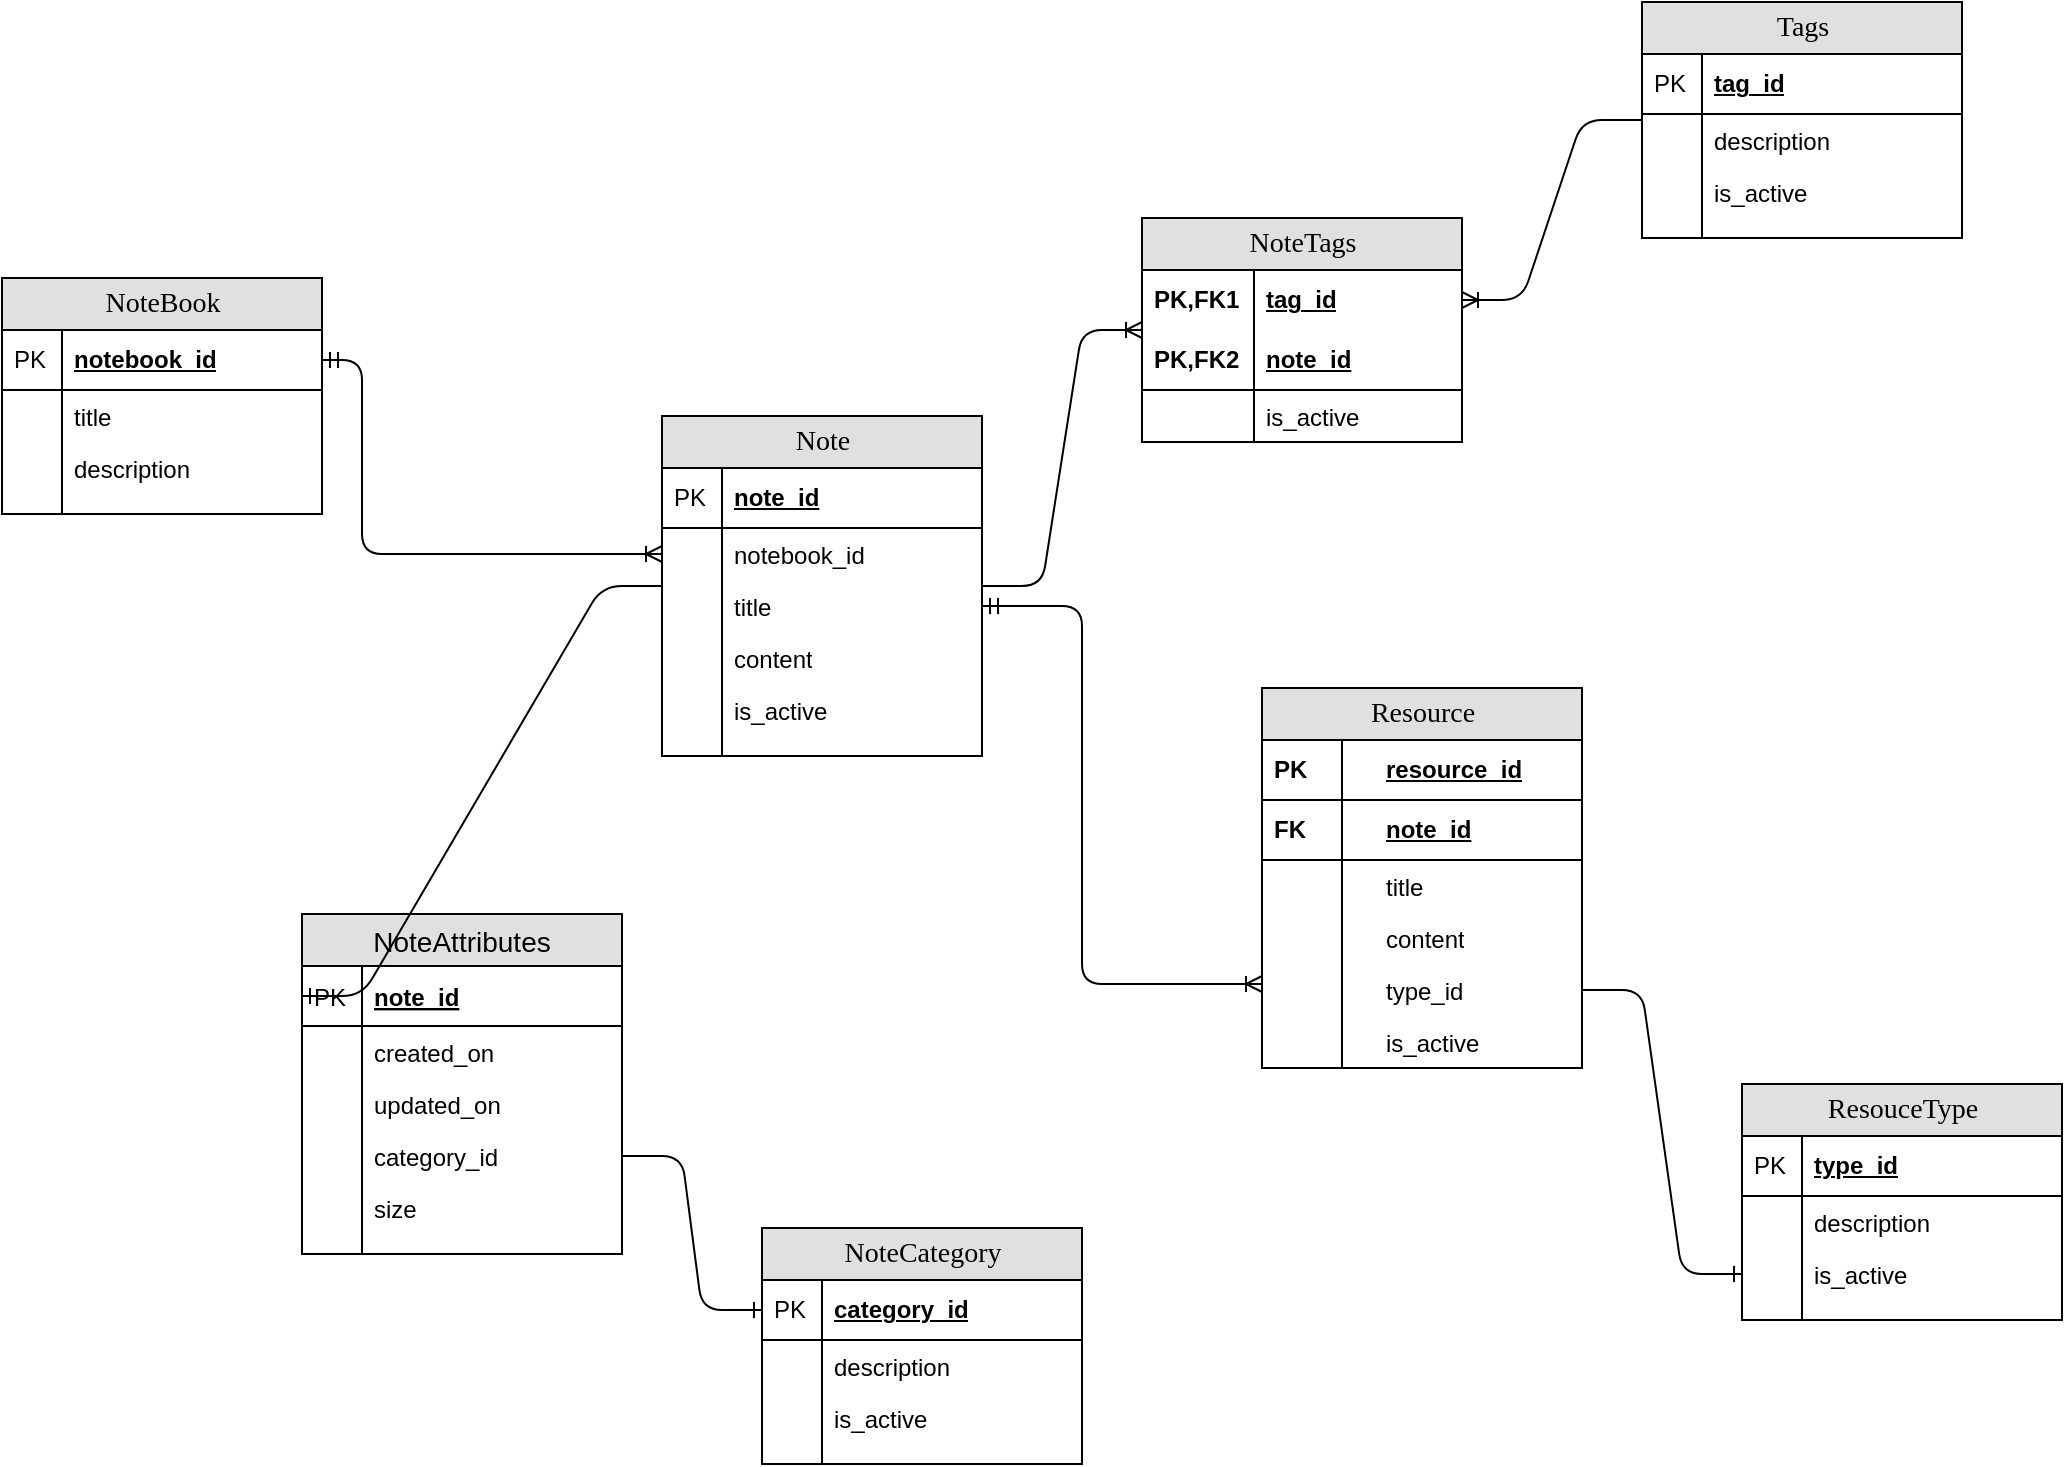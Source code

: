 <mxfile version="11.1.4" type="device"><diagram name="Page-1" id="e56a1550-8fbb-45ad-956c-1786394a9013"><mxGraphModel dx="1463" dy="867" grid="1" gridSize="10" guides="1" tooltips="1" connect="1" arrows="1" fold="1" page="0" pageScale="1" pageWidth="1169" pageHeight="827" background="#ffffff" math="0" shadow="0"><root><mxCell id="0"/><mxCell id="1" parent="0"/><mxCell id="ro4zXLHOgVLL-3l6Nwdv-6" value="Note" style="swimlane;html=1;fontStyle=0;childLayout=stackLayout;horizontal=1;startSize=26;fillColor=#e0e0e0;horizontalStack=0;resizeParent=1;resizeLast=0;collapsible=1;marginBottom=0;swimlaneFillColor=#ffffff;align=center;rounded=0;shadow=0;comic=0;labelBackgroundColor=none;strokeColor=#000000;strokeWidth=1;fontFamily=Verdana;fontSize=14;fontColor=#000000;swimlaneLine=1;" vertex="1" parent="1"><mxGeometry x="360" y="215" width="160" height="170" as="geometry"/></mxCell><mxCell id="ro4zXLHOgVLL-3l6Nwdv-7" value="note_id" style="shape=partialRectangle;top=0;left=0;right=0;bottom=1;html=1;align=left;verticalAlign=middle;fillColor=none;spacingLeft=34;spacingRight=4;whiteSpace=wrap;overflow=hidden;rotatable=0;points=[[0,0.5],[1,0.5]];portConstraint=eastwest;dropTarget=0;fontStyle=5;" vertex="1" parent="ro4zXLHOgVLL-3l6Nwdv-6"><mxGeometry y="26" width="160" height="30" as="geometry"/></mxCell><mxCell id="ro4zXLHOgVLL-3l6Nwdv-8" value="PK" style="shape=partialRectangle;top=0;left=0;bottom=0;html=1;fillColor=none;align=left;verticalAlign=middle;spacingLeft=4;spacingRight=4;whiteSpace=wrap;overflow=hidden;rotatable=0;points=[];portConstraint=eastwest;part=1;" vertex="1" connectable="0" parent="ro4zXLHOgVLL-3l6Nwdv-7"><mxGeometry width="30" height="30" as="geometry"/></mxCell><mxCell id="ro4zXLHOgVLL-3l6Nwdv-35" value="notebook_id" style="shape=partialRectangle;top=0;left=0;right=0;bottom=0;html=1;align=left;verticalAlign=top;fillColor=none;spacingLeft=34;spacingRight=4;whiteSpace=wrap;overflow=hidden;rotatable=0;points=[[0,0.5],[1,0.5]];portConstraint=eastwest;dropTarget=0;" vertex="1" parent="ro4zXLHOgVLL-3l6Nwdv-6"><mxGeometry y="56" width="160" height="26" as="geometry"/></mxCell><mxCell id="ro4zXLHOgVLL-3l6Nwdv-36" value="" style="shape=partialRectangle;top=0;left=0;bottom=0;html=1;fillColor=none;align=left;verticalAlign=top;spacingLeft=4;spacingRight=4;whiteSpace=wrap;overflow=hidden;rotatable=0;points=[];portConstraint=eastwest;part=1;" vertex="1" connectable="0" parent="ro4zXLHOgVLL-3l6Nwdv-35"><mxGeometry width="30" height="26" as="geometry"/></mxCell><mxCell id="ro4zXLHOgVLL-3l6Nwdv-9" value="title" style="shape=partialRectangle;top=0;left=0;right=0;bottom=0;html=1;align=left;verticalAlign=top;fillColor=none;spacingLeft=34;spacingRight=4;whiteSpace=wrap;overflow=hidden;rotatable=0;points=[[0,0.5],[1,0.5]];portConstraint=eastwest;dropTarget=0;" vertex="1" parent="ro4zXLHOgVLL-3l6Nwdv-6"><mxGeometry y="82" width="160" height="26" as="geometry"/></mxCell><mxCell id="ro4zXLHOgVLL-3l6Nwdv-10" value="" style="shape=partialRectangle;top=0;left=0;bottom=0;html=1;fillColor=none;align=left;verticalAlign=top;spacingLeft=4;spacingRight=4;whiteSpace=wrap;overflow=hidden;rotatable=0;points=[];portConstraint=eastwest;part=1;" vertex="1" connectable="0" parent="ro4zXLHOgVLL-3l6Nwdv-9"><mxGeometry width="30" height="26" as="geometry"/></mxCell><mxCell id="ro4zXLHOgVLL-3l6Nwdv-11" value="content" style="shape=partialRectangle;top=0;left=0;right=0;bottom=0;html=1;align=left;verticalAlign=top;fillColor=none;spacingLeft=34;spacingRight=4;whiteSpace=wrap;overflow=hidden;rotatable=0;points=[[0,0.5],[1,0.5]];portConstraint=eastwest;dropTarget=0;" vertex="1" parent="ro4zXLHOgVLL-3l6Nwdv-6"><mxGeometry y="108" width="160" height="26" as="geometry"/></mxCell><mxCell id="ro4zXLHOgVLL-3l6Nwdv-12" value="" style="shape=partialRectangle;top=0;left=0;bottom=0;html=1;fillColor=none;align=left;verticalAlign=top;spacingLeft=4;spacingRight=4;whiteSpace=wrap;overflow=hidden;rotatable=0;points=[];portConstraint=eastwest;part=1;" vertex="1" connectable="0" parent="ro4zXLHOgVLL-3l6Nwdv-11"><mxGeometry width="30" height="26" as="geometry"/></mxCell><mxCell id="ro4zXLHOgVLL-3l6Nwdv-13" value="is_active" style="shape=partialRectangle;top=0;left=0;right=0;bottom=0;html=1;align=left;verticalAlign=top;fillColor=none;spacingLeft=34;spacingRight=4;whiteSpace=wrap;overflow=hidden;rotatable=0;points=[[0,0.5],[1,0.5]];portConstraint=eastwest;dropTarget=0;" vertex="1" parent="ro4zXLHOgVLL-3l6Nwdv-6"><mxGeometry y="134" width="160" height="26" as="geometry"/></mxCell><mxCell id="ro4zXLHOgVLL-3l6Nwdv-14" value="" style="shape=partialRectangle;top=0;left=0;bottom=0;html=1;fillColor=none;align=left;verticalAlign=top;spacingLeft=4;spacingRight=4;whiteSpace=wrap;overflow=hidden;rotatable=0;points=[];portConstraint=eastwest;part=1;" vertex="1" connectable="0" parent="ro4zXLHOgVLL-3l6Nwdv-13"><mxGeometry width="30" height="26" as="geometry"/></mxCell><mxCell id="ro4zXLHOgVLL-3l6Nwdv-15" value="" style="shape=partialRectangle;top=0;left=0;right=0;bottom=0;html=1;align=left;verticalAlign=top;fillColor=none;spacingLeft=34;spacingRight=4;whiteSpace=wrap;overflow=hidden;rotatable=0;points=[[0,0.5],[1,0.5]];portConstraint=eastwest;dropTarget=0;" vertex="1" parent="ro4zXLHOgVLL-3l6Nwdv-6"><mxGeometry y="160" width="160" height="10" as="geometry"/></mxCell><mxCell id="ro4zXLHOgVLL-3l6Nwdv-16" value="" style="shape=partialRectangle;top=0;left=0;bottom=0;html=1;fillColor=none;align=left;verticalAlign=top;spacingLeft=4;spacingRight=4;whiteSpace=wrap;overflow=hidden;rotatable=0;points=[];portConstraint=eastwest;part=1;" vertex="1" connectable="0" parent="ro4zXLHOgVLL-3l6Nwdv-15"><mxGeometry width="30" height="10" as="geometry"/></mxCell><mxCell id="ro4zXLHOgVLL-3l6Nwdv-24" value="NoteBook" style="swimlane;html=1;fontStyle=0;childLayout=stackLayout;horizontal=1;startSize=26;fillColor=#e0e0e0;horizontalStack=0;resizeParent=1;resizeLast=0;collapsible=1;marginBottom=0;swimlaneFillColor=#ffffff;align=center;rounded=0;shadow=0;comic=0;labelBackgroundColor=none;strokeColor=#000000;strokeWidth=1;fontFamily=Verdana;fontSize=14;fontColor=#000000;swimlaneLine=1;" vertex="1" parent="1"><mxGeometry x="30" y="146" width="160" height="118" as="geometry"/></mxCell><mxCell id="ro4zXLHOgVLL-3l6Nwdv-25" value="notebook_id" style="shape=partialRectangle;top=0;left=0;right=0;bottom=1;html=1;align=left;verticalAlign=middle;fillColor=none;spacingLeft=34;spacingRight=4;whiteSpace=wrap;overflow=hidden;rotatable=0;points=[[0,0.5],[1,0.5]];portConstraint=eastwest;dropTarget=0;fontStyle=5;" vertex="1" parent="ro4zXLHOgVLL-3l6Nwdv-24"><mxGeometry y="26" width="160" height="30" as="geometry"/></mxCell><mxCell id="ro4zXLHOgVLL-3l6Nwdv-26" value="PK" style="shape=partialRectangle;top=0;left=0;bottom=0;html=1;fillColor=none;align=left;verticalAlign=middle;spacingLeft=4;spacingRight=4;whiteSpace=wrap;overflow=hidden;rotatable=0;points=[];portConstraint=eastwest;part=1;" vertex="1" connectable="0" parent="ro4zXLHOgVLL-3l6Nwdv-25"><mxGeometry width="30" height="30" as="geometry"/></mxCell><mxCell id="ro4zXLHOgVLL-3l6Nwdv-27" value="title" style="shape=partialRectangle;top=0;left=0;right=0;bottom=0;html=1;align=left;verticalAlign=top;fillColor=none;spacingLeft=34;spacingRight=4;whiteSpace=wrap;overflow=hidden;rotatable=0;points=[[0,0.5],[1,0.5]];portConstraint=eastwest;dropTarget=0;" vertex="1" parent="ro4zXLHOgVLL-3l6Nwdv-24"><mxGeometry y="56" width="160" height="26" as="geometry"/></mxCell><mxCell id="ro4zXLHOgVLL-3l6Nwdv-28" value="" style="shape=partialRectangle;top=0;left=0;bottom=0;html=1;fillColor=none;align=left;verticalAlign=top;spacingLeft=4;spacingRight=4;whiteSpace=wrap;overflow=hidden;rotatable=0;points=[];portConstraint=eastwest;part=1;" vertex="1" connectable="0" parent="ro4zXLHOgVLL-3l6Nwdv-27"><mxGeometry width="30" height="26" as="geometry"/></mxCell><mxCell id="ro4zXLHOgVLL-3l6Nwdv-29" value="description" style="shape=partialRectangle;top=0;left=0;right=0;bottom=0;html=1;align=left;verticalAlign=top;fillColor=none;spacingLeft=34;spacingRight=4;whiteSpace=wrap;overflow=hidden;rotatable=0;points=[[0,0.5],[1,0.5]];portConstraint=eastwest;dropTarget=0;" vertex="1" parent="ro4zXLHOgVLL-3l6Nwdv-24"><mxGeometry y="82" width="160" height="26" as="geometry"/></mxCell><mxCell id="ro4zXLHOgVLL-3l6Nwdv-30" value="" style="shape=partialRectangle;top=0;left=0;bottom=0;html=1;fillColor=none;align=left;verticalAlign=top;spacingLeft=4;spacingRight=4;whiteSpace=wrap;overflow=hidden;rotatable=0;points=[];portConstraint=eastwest;part=1;" vertex="1" connectable="0" parent="ro4zXLHOgVLL-3l6Nwdv-29"><mxGeometry width="30" height="26" as="geometry"/></mxCell><mxCell id="ro4zXLHOgVLL-3l6Nwdv-33" value="" style="shape=partialRectangle;top=0;left=0;right=0;bottom=0;html=1;align=left;verticalAlign=top;fillColor=none;spacingLeft=34;spacingRight=4;whiteSpace=wrap;overflow=hidden;rotatable=0;points=[[0,0.5],[1,0.5]];portConstraint=eastwest;dropTarget=0;" vertex="1" parent="ro4zXLHOgVLL-3l6Nwdv-24"><mxGeometry y="108" width="160" height="10" as="geometry"/></mxCell><mxCell id="ro4zXLHOgVLL-3l6Nwdv-34" value="" style="shape=partialRectangle;top=0;left=0;bottom=0;html=1;fillColor=none;align=left;verticalAlign=top;spacingLeft=4;spacingRight=4;whiteSpace=wrap;overflow=hidden;rotatable=0;points=[];portConstraint=eastwest;part=1;" vertex="1" connectable="0" parent="ro4zXLHOgVLL-3l6Nwdv-33"><mxGeometry width="30" height="10" as="geometry"/></mxCell><mxCell id="ro4zXLHOgVLL-3l6Nwdv-38" value="" style="edgeStyle=orthogonalEdgeStyle;html=1;endArrow=ERoneToMany;startArrow=ERmandOne;labelBackgroundColor=none;fontFamily=Verdana;fontSize=14;entryX=0;entryY=0.5;exitX=1;exitY=0.5;exitDx=0;exitDy=0;entryDx=0;entryDy=0;" edge="1" parent="1" source="ro4zXLHOgVLL-3l6Nwdv-25" target="ro4zXLHOgVLL-3l6Nwdv-35"><mxGeometry width="100" height="100" relative="1" as="geometry"><mxPoint x="300" y="349" as="sourcePoint"/><mxPoint x="300" y="187" as="targetPoint"/><Array as="points"><mxPoint x="210" y="187"/><mxPoint x="210" y="284"/></Array></mxGeometry></mxCell><mxCell id="ro4zXLHOgVLL-3l6Nwdv-50" value="Resource" style="swimlane;html=1;fontStyle=0;childLayout=stackLayout;horizontal=1;startSize=26;fillColor=#e0e0e0;horizontalStack=0;resizeParent=1;resizeLast=0;collapsible=1;marginBottom=0;swimlaneFillColor=#ffffff;align=center;rounded=0;shadow=0;comic=0;labelBackgroundColor=none;strokeColor=#000000;strokeWidth=1;fontFamily=Verdana;fontSize=14;fontColor=#000000;" vertex="1" parent="1"><mxGeometry x="660" y="351" width="160" height="190" as="geometry"/></mxCell><mxCell id="ro4zXLHOgVLL-3l6Nwdv-53" value="resource_id" style="shape=partialRectangle;top=0;left=0;right=0;bottom=1;html=1;align=left;verticalAlign=middle;fillColor=none;spacingLeft=60;spacingRight=4;whiteSpace=wrap;overflow=hidden;rotatable=0;points=[[0,0.5],[1,0.5]];portConstraint=eastwest;dropTarget=0;fontStyle=5;" vertex="1" parent="ro4zXLHOgVLL-3l6Nwdv-50"><mxGeometry y="26" width="160" height="30" as="geometry"/></mxCell><mxCell id="ro4zXLHOgVLL-3l6Nwdv-54" value="PK" style="shape=partialRectangle;fontStyle=1;top=0;left=0;bottom=0;html=1;fillColor=none;align=left;verticalAlign=middle;spacingLeft=4;spacingRight=4;whiteSpace=wrap;overflow=hidden;rotatable=0;points=[];portConstraint=eastwest;part=1;" vertex="1" connectable="0" parent="ro4zXLHOgVLL-3l6Nwdv-53"><mxGeometry width="40" height="30" as="geometry"/></mxCell><mxCell id="ro4zXLHOgVLL-3l6Nwdv-57" value="note_id" style="shape=partialRectangle;top=0;left=0;right=0;bottom=1;html=1;align=left;verticalAlign=middle;fillColor=none;spacingLeft=60;spacingRight=4;whiteSpace=wrap;overflow=hidden;rotatable=0;points=[[0,0.5],[1,0.5]];portConstraint=eastwest;dropTarget=0;fontStyle=5;" vertex="1" parent="ro4zXLHOgVLL-3l6Nwdv-50"><mxGeometry y="56" width="160" height="30" as="geometry"/></mxCell><mxCell id="ro4zXLHOgVLL-3l6Nwdv-58" value="FK" style="shape=partialRectangle;fontStyle=1;top=0;left=0;bottom=0;html=1;fillColor=none;align=left;verticalAlign=middle;spacingLeft=4;spacingRight=4;whiteSpace=wrap;overflow=hidden;rotatable=0;points=[];portConstraint=eastwest;part=1;" vertex="1" connectable="0" parent="ro4zXLHOgVLL-3l6Nwdv-57"><mxGeometry width="40" height="30" as="geometry"/></mxCell><mxCell id="ro4zXLHOgVLL-3l6Nwdv-55" value="title" style="shape=partialRectangle;top=0;left=0;right=0;bottom=0;html=1;align=left;verticalAlign=top;fillColor=none;spacingLeft=60;spacingRight=4;whiteSpace=wrap;overflow=hidden;rotatable=0;points=[[0,0.5],[1,0.5]];portConstraint=eastwest;dropTarget=0;" vertex="1" parent="ro4zXLHOgVLL-3l6Nwdv-50"><mxGeometry y="86" width="160" height="26" as="geometry"/></mxCell><mxCell id="ro4zXLHOgVLL-3l6Nwdv-56" value="" style="shape=partialRectangle;top=0;left=0;bottom=0;html=1;fillColor=none;align=left;verticalAlign=top;spacingLeft=4;spacingRight=4;whiteSpace=wrap;overflow=hidden;rotatable=0;points=[];portConstraint=eastwest;part=1;" vertex="1" connectable="0" parent="ro4zXLHOgVLL-3l6Nwdv-55"><mxGeometry width="40" height="26" as="geometry"/></mxCell><mxCell id="ro4zXLHOgVLL-3l6Nwdv-59" value="content" style="shape=partialRectangle;top=0;left=0;right=0;bottom=0;html=1;align=left;verticalAlign=top;fillColor=none;spacingLeft=60;spacingRight=4;whiteSpace=wrap;overflow=hidden;rotatable=0;points=[[0,0.5],[1,0.5]];portConstraint=eastwest;dropTarget=0;" vertex="1" parent="ro4zXLHOgVLL-3l6Nwdv-50"><mxGeometry y="112" width="160" height="26" as="geometry"/></mxCell><mxCell id="ro4zXLHOgVLL-3l6Nwdv-60" value="" style="shape=partialRectangle;top=0;left=0;bottom=0;html=1;fillColor=none;align=left;verticalAlign=top;spacingLeft=4;spacingRight=4;whiteSpace=wrap;overflow=hidden;rotatable=0;points=[];portConstraint=eastwest;part=1;" vertex="1" connectable="0" parent="ro4zXLHOgVLL-3l6Nwdv-59"><mxGeometry width="40" height="26" as="geometry"/></mxCell><mxCell id="ro4zXLHOgVLL-3l6Nwdv-61" value="type_id" style="shape=partialRectangle;top=0;left=0;right=0;bottom=0;html=1;align=left;verticalAlign=top;fillColor=none;spacingLeft=60;spacingRight=4;whiteSpace=wrap;overflow=hidden;rotatable=0;points=[[0,0.5],[1,0.5]];portConstraint=eastwest;dropTarget=0;" vertex="1" parent="ro4zXLHOgVLL-3l6Nwdv-50"><mxGeometry y="138" width="160" height="26" as="geometry"/></mxCell><mxCell id="ro4zXLHOgVLL-3l6Nwdv-62" value="" style="shape=partialRectangle;top=0;left=0;bottom=0;html=1;fillColor=none;align=left;verticalAlign=top;spacingLeft=4;spacingRight=4;whiteSpace=wrap;overflow=hidden;rotatable=0;points=[];portConstraint=eastwest;part=1;" vertex="1" connectable="0" parent="ro4zXLHOgVLL-3l6Nwdv-61"><mxGeometry width="40" height="26" as="geometry"/></mxCell><mxCell id="ro4zXLHOgVLL-3l6Nwdv-63" value="is_active" style="shape=partialRectangle;top=0;left=0;right=0;bottom=0;html=1;align=left;verticalAlign=top;fillColor=none;spacingLeft=60;spacingRight=4;whiteSpace=wrap;overflow=hidden;rotatable=0;points=[[0,0.5],[1,0.5]];portConstraint=eastwest;dropTarget=0;" vertex="1" parent="ro4zXLHOgVLL-3l6Nwdv-50"><mxGeometry y="164" width="160" height="26" as="geometry"/></mxCell><mxCell id="ro4zXLHOgVLL-3l6Nwdv-64" value="" style="shape=partialRectangle;top=0;left=0;bottom=0;html=1;fillColor=none;align=left;verticalAlign=top;spacingLeft=4;spacingRight=4;whiteSpace=wrap;overflow=hidden;rotatable=0;points=[];portConstraint=eastwest;part=1;" vertex="1" connectable="0" parent="ro4zXLHOgVLL-3l6Nwdv-63"><mxGeometry width="40" height="26" as="geometry"/></mxCell><mxCell id="ro4zXLHOgVLL-3l6Nwdv-65" value="" style="edgeStyle=orthogonalEdgeStyle;html=1;endArrow=ERoneToMany;startArrow=ERmandOne;labelBackgroundColor=none;fontFamily=Verdana;fontSize=14;exitX=1;exitY=0.5;exitDx=0;exitDy=0;" edge="1" parent="1" source="ro4zXLHOgVLL-3l6Nwdv-9" target="ro4zXLHOgVLL-3l6Nwdv-50"><mxGeometry width="100" height="100" relative="1" as="geometry"><mxPoint x="330.5" y="499.5" as="sourcePoint"/><mxPoint x="545.5" y="499.5" as="targetPoint"/><Array as="points"><mxPoint x="570" y="310"/><mxPoint x="570" y="499"/></Array></mxGeometry></mxCell><mxCell id="ro4zXLHOgVLL-3l6Nwdv-66" value="ResouceType" style="swimlane;html=1;fontStyle=0;childLayout=stackLayout;horizontal=1;startSize=26;fillColor=#e0e0e0;horizontalStack=0;resizeParent=1;resizeLast=0;collapsible=1;marginBottom=0;swimlaneFillColor=#ffffff;align=center;rounded=0;shadow=0;comic=0;labelBackgroundColor=none;strokeColor=#000000;strokeWidth=1;fontFamily=Verdana;fontSize=14;fontColor=#000000;swimlaneLine=1;" vertex="1" parent="1"><mxGeometry x="900" y="549" width="160" height="118" as="geometry"/></mxCell><mxCell id="ro4zXLHOgVLL-3l6Nwdv-67" value="type_id" style="shape=partialRectangle;top=0;left=0;right=0;bottom=1;html=1;align=left;verticalAlign=middle;fillColor=none;spacingLeft=34;spacingRight=4;whiteSpace=wrap;overflow=hidden;rotatable=0;points=[[0,0.5],[1,0.5]];portConstraint=eastwest;dropTarget=0;fontStyle=5;" vertex="1" parent="ro4zXLHOgVLL-3l6Nwdv-66"><mxGeometry y="26" width="160" height="30" as="geometry"/></mxCell><mxCell id="ro4zXLHOgVLL-3l6Nwdv-68" value="PK" style="shape=partialRectangle;top=0;left=0;bottom=0;html=1;fillColor=none;align=left;verticalAlign=middle;spacingLeft=4;spacingRight=4;whiteSpace=wrap;overflow=hidden;rotatable=0;points=[];portConstraint=eastwest;part=1;" vertex="1" connectable="0" parent="ro4zXLHOgVLL-3l6Nwdv-67"><mxGeometry width="30" height="30" as="geometry"/></mxCell><mxCell id="ro4zXLHOgVLL-3l6Nwdv-69" value="description" style="shape=partialRectangle;top=0;left=0;right=0;bottom=0;html=1;align=left;verticalAlign=top;fillColor=none;spacingLeft=34;spacingRight=4;whiteSpace=wrap;overflow=hidden;rotatable=0;points=[[0,0.5],[1,0.5]];portConstraint=eastwest;dropTarget=0;" vertex="1" parent="ro4zXLHOgVLL-3l6Nwdv-66"><mxGeometry y="56" width="160" height="26" as="geometry"/></mxCell><mxCell id="ro4zXLHOgVLL-3l6Nwdv-70" value="" style="shape=partialRectangle;top=0;left=0;bottom=0;html=1;fillColor=none;align=left;verticalAlign=top;spacingLeft=4;spacingRight=4;whiteSpace=wrap;overflow=hidden;rotatable=0;points=[];portConstraint=eastwest;part=1;" vertex="1" connectable="0" parent="ro4zXLHOgVLL-3l6Nwdv-69"><mxGeometry width="30" height="26" as="geometry"/></mxCell><mxCell id="ro4zXLHOgVLL-3l6Nwdv-80" value="is_active" style="shape=partialRectangle;top=0;left=0;right=0;bottom=0;html=1;align=left;verticalAlign=top;fillColor=none;spacingLeft=34;spacingRight=4;whiteSpace=wrap;overflow=hidden;rotatable=0;points=[[0,0.5],[1,0.5]];portConstraint=eastwest;dropTarget=0;" vertex="1" parent="ro4zXLHOgVLL-3l6Nwdv-66"><mxGeometry y="82" width="160" height="26" as="geometry"/></mxCell><mxCell id="ro4zXLHOgVLL-3l6Nwdv-81" value="" style="shape=partialRectangle;top=0;left=0;bottom=0;html=1;fillColor=none;align=left;verticalAlign=top;spacingLeft=4;spacingRight=4;whiteSpace=wrap;overflow=hidden;rotatable=0;points=[];portConstraint=eastwest;part=1;" vertex="1" connectable="0" parent="ro4zXLHOgVLL-3l6Nwdv-80"><mxGeometry width="30" height="26" as="geometry"/></mxCell><mxCell id="ro4zXLHOgVLL-3l6Nwdv-75" value="" style="shape=partialRectangle;top=0;left=0;right=0;bottom=0;html=1;align=left;verticalAlign=top;fillColor=none;spacingLeft=34;spacingRight=4;whiteSpace=wrap;overflow=hidden;rotatable=0;points=[[0,0.5],[1,0.5]];portConstraint=eastwest;dropTarget=0;" vertex="1" parent="ro4zXLHOgVLL-3l6Nwdv-66"><mxGeometry y="108" width="160" height="10" as="geometry"/></mxCell><mxCell id="ro4zXLHOgVLL-3l6Nwdv-76" value="" style="shape=partialRectangle;top=0;left=0;bottom=0;html=1;fillColor=none;align=left;verticalAlign=top;spacingLeft=4;spacingRight=4;whiteSpace=wrap;overflow=hidden;rotatable=0;points=[];portConstraint=eastwest;part=1;" vertex="1" connectable="0" parent="ro4zXLHOgVLL-3l6Nwdv-75"><mxGeometry width="30" height="10" as="geometry"/></mxCell><mxCell id="ro4zXLHOgVLL-3l6Nwdv-82" value="" style="edgeStyle=entityRelationEdgeStyle;fontSize=12;html=1;endArrow=ERone;endFill=1;entryX=0;entryY=0.5;entryDx=0;entryDy=0;exitX=1;exitY=0.5;exitDx=0;exitDy=0;" edge="1" parent="1" source="ro4zXLHOgVLL-3l6Nwdv-61" target="ro4zXLHOgVLL-3l6Nwdv-80"><mxGeometry width="100" height="100" relative="1" as="geometry"><mxPoint x="570" y="740" as="sourcePoint"/><mxPoint x="670" y="640" as="targetPoint"/></mxGeometry></mxCell><mxCell id="ro4zXLHOgVLL-3l6Nwdv-83" value="NoteAttributes" style="swimlane;fontStyle=0;childLayout=stackLayout;horizontal=1;startSize=26;fillColor=#e0e0e0;horizontalStack=0;resizeParent=1;resizeParentMax=0;resizeLast=0;collapsible=1;marginBottom=0;swimlaneFillColor=#ffffff;align=center;fontSize=14;" vertex="1" parent="1"><mxGeometry x="180" y="464" width="160" height="170" as="geometry"/></mxCell><mxCell id="ro4zXLHOgVLL-3l6Nwdv-84" value="note_id" style="shape=partialRectangle;top=0;left=0;right=0;bottom=1;align=left;verticalAlign=middle;fillColor=none;spacingLeft=34;spacingRight=4;overflow=hidden;rotatable=0;points=[[0,0.5],[1,0.5]];portConstraint=eastwest;dropTarget=0;fontStyle=5;fontSize=12;" vertex="1" parent="ro4zXLHOgVLL-3l6Nwdv-83"><mxGeometry y="26" width="160" height="30" as="geometry"/></mxCell><mxCell id="ro4zXLHOgVLL-3l6Nwdv-85" value="PK" style="shape=partialRectangle;top=0;left=0;bottom=0;fillColor=none;align=left;verticalAlign=middle;spacingLeft=4;spacingRight=4;overflow=hidden;rotatable=0;points=[];portConstraint=eastwest;part=1;fontSize=12;" vertex="1" connectable="0" parent="ro4zXLHOgVLL-3l6Nwdv-84"><mxGeometry width="30" height="30" as="geometry"/></mxCell><mxCell id="ro4zXLHOgVLL-3l6Nwdv-86" value="created_on" style="shape=partialRectangle;top=0;left=0;right=0;bottom=0;align=left;verticalAlign=top;fillColor=none;spacingLeft=34;spacingRight=4;overflow=hidden;rotatable=0;points=[[0,0.5],[1,0.5]];portConstraint=eastwest;dropTarget=0;fontSize=12;" vertex="1" parent="ro4zXLHOgVLL-3l6Nwdv-83"><mxGeometry y="56" width="160" height="26" as="geometry"/></mxCell><mxCell id="ro4zXLHOgVLL-3l6Nwdv-87" value="" style="shape=partialRectangle;top=0;left=0;bottom=0;fillColor=none;align=left;verticalAlign=top;spacingLeft=4;spacingRight=4;overflow=hidden;rotatable=0;points=[];portConstraint=eastwest;part=1;fontSize=12;" vertex="1" connectable="0" parent="ro4zXLHOgVLL-3l6Nwdv-86"><mxGeometry width="30" height="26" as="geometry"/></mxCell><mxCell id="ro4zXLHOgVLL-3l6Nwdv-88" value="updated_on" style="shape=partialRectangle;top=0;left=0;right=0;bottom=0;align=left;verticalAlign=top;fillColor=none;spacingLeft=34;spacingRight=4;overflow=hidden;rotatable=0;points=[[0,0.5],[1,0.5]];portConstraint=eastwest;dropTarget=0;fontSize=12;" vertex="1" parent="ro4zXLHOgVLL-3l6Nwdv-83"><mxGeometry y="82" width="160" height="26" as="geometry"/></mxCell><mxCell id="ro4zXLHOgVLL-3l6Nwdv-89" value="" style="shape=partialRectangle;top=0;left=0;bottom=0;fillColor=none;align=left;verticalAlign=top;spacingLeft=4;spacingRight=4;overflow=hidden;rotatable=0;points=[];portConstraint=eastwest;part=1;fontSize=12;" vertex="1" connectable="0" parent="ro4zXLHOgVLL-3l6Nwdv-88"><mxGeometry width="30" height="26" as="geometry"/></mxCell><mxCell id="ro4zXLHOgVLL-3l6Nwdv-98" value="category_id" style="shape=partialRectangle;top=0;left=0;right=0;bottom=0;align=left;verticalAlign=top;fillColor=none;spacingLeft=34;spacingRight=4;overflow=hidden;rotatable=0;points=[[0,0.5],[1,0.5]];portConstraint=eastwest;dropTarget=0;fontSize=12;" vertex="1" parent="ro4zXLHOgVLL-3l6Nwdv-83"><mxGeometry y="108" width="160" height="26" as="geometry"/></mxCell><mxCell id="ro4zXLHOgVLL-3l6Nwdv-99" value="" style="shape=partialRectangle;top=0;left=0;bottom=0;fillColor=none;align=left;verticalAlign=top;spacingLeft=4;spacingRight=4;overflow=hidden;rotatable=0;points=[];portConstraint=eastwest;part=1;fontSize=12;" vertex="1" connectable="0" parent="ro4zXLHOgVLL-3l6Nwdv-98"><mxGeometry width="30" height="26" as="geometry"/></mxCell><mxCell id="ro4zXLHOgVLL-3l6Nwdv-96" value="size" style="shape=partialRectangle;top=0;left=0;right=0;bottom=0;align=left;verticalAlign=top;fillColor=none;spacingLeft=34;spacingRight=4;overflow=hidden;rotatable=0;points=[[0,0.5],[1,0.5]];portConstraint=eastwest;dropTarget=0;fontSize=12;" vertex="1" parent="ro4zXLHOgVLL-3l6Nwdv-83"><mxGeometry y="134" width="160" height="26" as="geometry"/></mxCell><mxCell id="ro4zXLHOgVLL-3l6Nwdv-97" value="" style="shape=partialRectangle;top=0;left=0;bottom=0;fillColor=none;align=left;verticalAlign=top;spacingLeft=4;spacingRight=4;overflow=hidden;rotatable=0;points=[];portConstraint=eastwest;part=1;fontSize=12;" vertex="1" connectable="0" parent="ro4zXLHOgVLL-3l6Nwdv-96"><mxGeometry width="30" height="26" as="geometry"/></mxCell><mxCell id="ro4zXLHOgVLL-3l6Nwdv-92" value="" style="shape=partialRectangle;top=0;left=0;right=0;bottom=0;align=left;verticalAlign=top;fillColor=none;spacingLeft=34;spacingRight=4;overflow=hidden;rotatable=0;points=[[0,0.5],[1,0.5]];portConstraint=eastwest;dropTarget=0;fontSize=12;" vertex="1" parent="ro4zXLHOgVLL-3l6Nwdv-83"><mxGeometry y="160" width="160" height="10" as="geometry"/></mxCell><mxCell id="ro4zXLHOgVLL-3l6Nwdv-93" value="" style="shape=partialRectangle;top=0;left=0;bottom=0;fillColor=none;align=left;verticalAlign=top;spacingLeft=4;spacingRight=4;overflow=hidden;rotatable=0;points=[];portConstraint=eastwest;part=1;fontSize=12;" vertex="1" connectable="0" parent="ro4zXLHOgVLL-3l6Nwdv-92"><mxGeometry width="30" height="10" as="geometry"/></mxCell><mxCell id="ro4zXLHOgVLL-3l6Nwdv-100" value="NoteCategory" style="swimlane;html=1;fontStyle=0;childLayout=stackLayout;horizontal=1;startSize=26;fillColor=#e0e0e0;horizontalStack=0;resizeParent=1;resizeLast=0;collapsible=1;marginBottom=0;swimlaneFillColor=#ffffff;align=center;rounded=0;shadow=0;comic=0;labelBackgroundColor=none;strokeColor=#000000;strokeWidth=1;fontFamily=Verdana;fontSize=14;fontColor=#000000;swimlaneLine=1;" vertex="1" parent="1"><mxGeometry x="410" y="621" width="160" height="118" as="geometry"/></mxCell><mxCell id="ro4zXLHOgVLL-3l6Nwdv-101" value="category_id" style="shape=partialRectangle;top=0;left=0;right=0;bottom=1;html=1;align=left;verticalAlign=middle;fillColor=none;spacingLeft=34;spacingRight=4;whiteSpace=wrap;overflow=hidden;rotatable=0;points=[[0,0.5],[1,0.5]];portConstraint=eastwest;dropTarget=0;fontStyle=5;" vertex="1" parent="ro4zXLHOgVLL-3l6Nwdv-100"><mxGeometry y="26" width="160" height="30" as="geometry"/></mxCell><mxCell id="ro4zXLHOgVLL-3l6Nwdv-102" value="PK" style="shape=partialRectangle;top=0;left=0;bottom=0;html=1;fillColor=none;align=left;verticalAlign=middle;spacingLeft=4;spacingRight=4;whiteSpace=wrap;overflow=hidden;rotatable=0;points=[];portConstraint=eastwest;part=1;" vertex="1" connectable="0" parent="ro4zXLHOgVLL-3l6Nwdv-101"><mxGeometry width="30" height="30" as="geometry"/></mxCell><mxCell id="ro4zXLHOgVLL-3l6Nwdv-103" value="description" style="shape=partialRectangle;top=0;left=0;right=0;bottom=0;html=1;align=left;verticalAlign=top;fillColor=none;spacingLeft=34;spacingRight=4;whiteSpace=wrap;overflow=hidden;rotatable=0;points=[[0,0.5],[1,0.5]];portConstraint=eastwest;dropTarget=0;" vertex="1" parent="ro4zXLHOgVLL-3l6Nwdv-100"><mxGeometry y="56" width="160" height="26" as="geometry"/></mxCell><mxCell id="ro4zXLHOgVLL-3l6Nwdv-104" value="" style="shape=partialRectangle;top=0;left=0;bottom=0;html=1;fillColor=none;align=left;verticalAlign=top;spacingLeft=4;spacingRight=4;whiteSpace=wrap;overflow=hidden;rotatable=0;points=[];portConstraint=eastwest;part=1;" vertex="1" connectable="0" parent="ro4zXLHOgVLL-3l6Nwdv-103"><mxGeometry width="30" height="26" as="geometry"/></mxCell><mxCell id="ro4zXLHOgVLL-3l6Nwdv-105" value="is_active" style="shape=partialRectangle;top=0;left=0;right=0;bottom=0;html=1;align=left;verticalAlign=top;fillColor=none;spacingLeft=34;spacingRight=4;whiteSpace=wrap;overflow=hidden;rotatable=0;points=[[0,0.5],[1,0.5]];portConstraint=eastwest;dropTarget=0;" vertex="1" parent="ro4zXLHOgVLL-3l6Nwdv-100"><mxGeometry y="82" width="160" height="26" as="geometry"/></mxCell><mxCell id="ro4zXLHOgVLL-3l6Nwdv-106" value="" style="shape=partialRectangle;top=0;left=0;bottom=0;html=1;fillColor=none;align=left;verticalAlign=top;spacingLeft=4;spacingRight=4;whiteSpace=wrap;overflow=hidden;rotatable=0;points=[];portConstraint=eastwest;part=1;" vertex="1" connectable="0" parent="ro4zXLHOgVLL-3l6Nwdv-105"><mxGeometry width="30" height="26" as="geometry"/></mxCell><mxCell id="ro4zXLHOgVLL-3l6Nwdv-107" value="" style="shape=partialRectangle;top=0;left=0;right=0;bottom=0;html=1;align=left;verticalAlign=top;fillColor=none;spacingLeft=34;spacingRight=4;whiteSpace=wrap;overflow=hidden;rotatable=0;points=[[0,0.5],[1,0.5]];portConstraint=eastwest;dropTarget=0;" vertex="1" parent="ro4zXLHOgVLL-3l6Nwdv-100"><mxGeometry y="108" width="160" height="10" as="geometry"/></mxCell><mxCell id="ro4zXLHOgVLL-3l6Nwdv-108" value="" style="shape=partialRectangle;top=0;left=0;bottom=0;html=1;fillColor=none;align=left;verticalAlign=top;spacingLeft=4;spacingRight=4;whiteSpace=wrap;overflow=hidden;rotatable=0;points=[];portConstraint=eastwest;part=1;" vertex="1" connectable="0" parent="ro4zXLHOgVLL-3l6Nwdv-107"><mxGeometry width="30" height="10" as="geometry"/></mxCell><mxCell id="ro4zXLHOgVLL-3l6Nwdv-109" value="" style="edgeStyle=entityRelationEdgeStyle;fontSize=12;html=1;endArrow=ERone;endFill=1;entryX=0;entryY=0.5;entryDx=0;entryDy=0;" edge="1" parent="1" source="ro4zXLHOgVLL-3l6Nwdv-98" target="ro4zXLHOgVLL-3l6Nwdv-101"><mxGeometry width="100" height="100" relative="1" as="geometry"><mxPoint x="329.794" y="561.735" as="sourcePoint"/><mxPoint x="409.794" y="695.853" as="targetPoint"/></mxGeometry></mxCell><mxCell id="ro4zXLHOgVLL-3l6Nwdv-110" value="" style="edgeStyle=entityRelationEdgeStyle;fontSize=12;html=1;endArrow=ERone;endFill=1;entryX=0;entryY=0.5;entryDx=0;entryDy=0;" edge="1" parent="1" source="ro4zXLHOgVLL-3l6Nwdv-6" target="ro4zXLHOgVLL-3l6Nwdv-84"><mxGeometry width="100" height="100" relative="1" as="geometry"><mxPoint x="199.794" y="307.735" as="sourcePoint"/><mxPoint x="279.794" y="441.853" as="targetPoint"/></mxGeometry></mxCell><mxCell id="ro4zXLHOgVLL-3l6Nwdv-149" value="NoteTags" style="swimlane;html=1;fontStyle=0;childLayout=stackLayout;horizontal=1;startSize=26;fillColor=#e0e0e0;horizontalStack=0;resizeParent=1;resizeLast=0;collapsible=1;marginBottom=0;swimlaneFillColor=#ffffff;align=center;rounded=0;shadow=0;comic=0;labelBackgroundColor=none;strokeColor=#000000;strokeWidth=1;fontFamily=Verdana;fontSize=14;fontColor=#000000;" vertex="1" parent="1"><mxGeometry x="600" y="116" width="160" height="112" as="geometry"/></mxCell><mxCell id="ro4zXLHOgVLL-3l6Nwdv-150" value="tag_id" style="shape=partialRectangle;top=0;left=0;right=0;bottom=0;html=1;align=left;verticalAlign=middle;fillColor=none;spacingLeft=60;spacingRight=4;whiteSpace=wrap;overflow=hidden;rotatable=0;points=[[0,0.5],[1,0.5]];portConstraint=eastwest;dropTarget=0;fontStyle=5;" vertex="1" parent="ro4zXLHOgVLL-3l6Nwdv-149"><mxGeometry y="26" width="160" height="30" as="geometry"/></mxCell><mxCell id="ro4zXLHOgVLL-3l6Nwdv-151" value="PK,FK1" style="shape=partialRectangle;fontStyle=1;top=0;left=0;bottom=0;html=1;fillColor=none;align=left;verticalAlign=middle;spacingLeft=4;spacingRight=4;whiteSpace=wrap;overflow=hidden;rotatable=0;points=[];portConstraint=eastwest;part=1;" vertex="1" connectable="0" parent="ro4zXLHOgVLL-3l6Nwdv-150"><mxGeometry width="56" height="30" as="geometry"/></mxCell><mxCell id="ro4zXLHOgVLL-3l6Nwdv-152" value="note_id" style="shape=partialRectangle;top=0;left=0;right=0;bottom=1;html=1;align=left;verticalAlign=middle;fillColor=none;spacingLeft=60;spacingRight=4;whiteSpace=wrap;overflow=hidden;rotatable=0;points=[[0,0.5],[1,0.5]];portConstraint=eastwest;dropTarget=0;fontStyle=5;" vertex="1" parent="ro4zXLHOgVLL-3l6Nwdv-149"><mxGeometry y="56" width="160" height="30" as="geometry"/></mxCell><mxCell id="ro4zXLHOgVLL-3l6Nwdv-153" value="PK,FK2" style="shape=partialRectangle;fontStyle=1;top=0;left=0;bottom=0;html=1;fillColor=none;align=left;verticalAlign=middle;spacingLeft=4;spacingRight=4;whiteSpace=wrap;overflow=hidden;rotatable=0;points=[];portConstraint=eastwest;part=1;" vertex="1" connectable="0" parent="ro4zXLHOgVLL-3l6Nwdv-152"><mxGeometry width="56" height="30" as="geometry"/></mxCell><mxCell id="ro4zXLHOgVLL-3l6Nwdv-154" value="is_active" style="shape=partialRectangle;top=0;left=0;right=0;bottom=0;html=1;align=left;verticalAlign=top;fillColor=none;spacingLeft=60;spacingRight=4;whiteSpace=wrap;overflow=hidden;rotatable=0;points=[[0,0.5],[1,0.5]];portConstraint=eastwest;dropTarget=0;" vertex="1" parent="ro4zXLHOgVLL-3l6Nwdv-149"><mxGeometry y="86" width="160" height="26" as="geometry"/></mxCell><mxCell id="ro4zXLHOgVLL-3l6Nwdv-155" value="" style="shape=partialRectangle;top=0;left=0;bottom=0;html=1;fillColor=none;align=left;verticalAlign=top;spacingLeft=4;spacingRight=4;whiteSpace=wrap;overflow=hidden;rotatable=0;points=[];portConstraint=eastwest;part=1;" vertex="1" connectable="0" parent="ro4zXLHOgVLL-3l6Nwdv-154"><mxGeometry width="56" height="26" as="geometry"/></mxCell><mxCell id="ro4zXLHOgVLL-3l6Nwdv-156" value="Tags" style="swimlane;html=1;fontStyle=0;childLayout=stackLayout;horizontal=1;startSize=26;fillColor=#e0e0e0;horizontalStack=0;resizeParent=1;resizeLast=0;collapsible=1;marginBottom=0;swimlaneFillColor=#ffffff;align=center;rounded=0;shadow=0;comic=0;labelBackgroundColor=none;strokeColor=#000000;strokeWidth=1;fontFamily=Verdana;fontSize=14;fontColor=#000000;swimlaneLine=1;" vertex="1" parent="1"><mxGeometry x="850" y="8" width="160" height="118" as="geometry"/></mxCell><mxCell id="ro4zXLHOgVLL-3l6Nwdv-157" value="tag_id" style="shape=partialRectangle;top=0;left=0;right=0;bottom=1;html=1;align=left;verticalAlign=middle;fillColor=none;spacingLeft=34;spacingRight=4;whiteSpace=wrap;overflow=hidden;rotatable=0;points=[[0,0.5],[1,0.5]];portConstraint=eastwest;dropTarget=0;fontStyle=5;" vertex="1" parent="ro4zXLHOgVLL-3l6Nwdv-156"><mxGeometry y="26" width="160" height="30" as="geometry"/></mxCell><mxCell id="ro4zXLHOgVLL-3l6Nwdv-158" value="PK" style="shape=partialRectangle;top=0;left=0;bottom=0;html=1;fillColor=none;align=left;verticalAlign=middle;spacingLeft=4;spacingRight=4;whiteSpace=wrap;overflow=hidden;rotatable=0;points=[];portConstraint=eastwest;part=1;" vertex="1" connectable="0" parent="ro4zXLHOgVLL-3l6Nwdv-157"><mxGeometry width="30" height="30" as="geometry"/></mxCell><mxCell id="ro4zXLHOgVLL-3l6Nwdv-159" value="description" style="shape=partialRectangle;top=0;left=0;right=0;bottom=0;html=1;align=left;verticalAlign=top;fillColor=none;spacingLeft=34;spacingRight=4;whiteSpace=wrap;overflow=hidden;rotatable=0;points=[[0,0.5],[1,0.5]];portConstraint=eastwest;dropTarget=0;" vertex="1" parent="ro4zXLHOgVLL-3l6Nwdv-156"><mxGeometry y="56" width="160" height="26" as="geometry"/></mxCell><mxCell id="ro4zXLHOgVLL-3l6Nwdv-160" value="" style="shape=partialRectangle;top=0;left=0;bottom=0;html=1;fillColor=none;align=left;verticalAlign=top;spacingLeft=4;spacingRight=4;whiteSpace=wrap;overflow=hidden;rotatable=0;points=[];portConstraint=eastwest;part=1;" vertex="1" connectable="0" parent="ro4zXLHOgVLL-3l6Nwdv-159"><mxGeometry width="30" height="26" as="geometry"/></mxCell><mxCell id="ro4zXLHOgVLL-3l6Nwdv-161" value="is_active" style="shape=partialRectangle;top=0;left=0;right=0;bottom=0;html=1;align=left;verticalAlign=top;fillColor=none;spacingLeft=34;spacingRight=4;whiteSpace=wrap;overflow=hidden;rotatable=0;points=[[0,0.5],[1,0.5]];portConstraint=eastwest;dropTarget=0;" vertex="1" parent="ro4zXLHOgVLL-3l6Nwdv-156"><mxGeometry y="82" width="160" height="26" as="geometry"/></mxCell><mxCell id="ro4zXLHOgVLL-3l6Nwdv-162" value="" style="shape=partialRectangle;top=0;left=0;bottom=0;html=1;fillColor=none;align=left;verticalAlign=top;spacingLeft=4;spacingRight=4;whiteSpace=wrap;overflow=hidden;rotatable=0;points=[];portConstraint=eastwest;part=1;" vertex="1" connectable="0" parent="ro4zXLHOgVLL-3l6Nwdv-161"><mxGeometry width="30" height="26" as="geometry"/></mxCell><mxCell id="ro4zXLHOgVLL-3l6Nwdv-163" value="" style="shape=partialRectangle;top=0;left=0;right=0;bottom=0;html=1;align=left;verticalAlign=top;fillColor=none;spacingLeft=34;spacingRight=4;whiteSpace=wrap;overflow=hidden;rotatable=0;points=[[0,0.5],[1,0.5]];portConstraint=eastwest;dropTarget=0;" vertex="1" parent="ro4zXLHOgVLL-3l6Nwdv-156"><mxGeometry y="108" width="160" height="10" as="geometry"/></mxCell><mxCell id="ro4zXLHOgVLL-3l6Nwdv-164" value="" style="shape=partialRectangle;top=0;left=0;bottom=0;html=1;fillColor=none;align=left;verticalAlign=top;spacingLeft=4;spacingRight=4;whiteSpace=wrap;overflow=hidden;rotatable=0;points=[];portConstraint=eastwest;part=1;" vertex="1" connectable="0" parent="ro4zXLHOgVLL-3l6Nwdv-163"><mxGeometry width="30" height="10" as="geometry"/></mxCell><mxCell id="ro4zXLHOgVLL-3l6Nwdv-166" value="" style="edgeStyle=entityRelationEdgeStyle;fontSize=12;html=1;endArrow=ERoneToMany;" edge="1" parent="1" source="ro4zXLHOgVLL-3l6Nwdv-6" target="ro4zXLHOgVLL-3l6Nwdv-149"><mxGeometry width="100" height="100" relative="1" as="geometry"><mxPoint x="490" y="205" as="sourcePoint"/><mxPoint x="590" y="105" as="targetPoint"/></mxGeometry></mxCell><mxCell id="ro4zXLHOgVLL-3l6Nwdv-167" value="" style="edgeStyle=entityRelationEdgeStyle;fontSize=12;html=1;endArrow=ERoneToMany;" edge="1" parent="1" source="ro4zXLHOgVLL-3l6Nwdv-156" target="ro4zXLHOgVLL-3l6Nwdv-150"><mxGeometry width="100" height="100" relative="1" as="geometry"><mxPoint x="620" y="62" as="sourcePoint"/><mxPoint x="700" y="-66" as="targetPoint"/></mxGeometry></mxCell></root></mxGraphModel></diagram></mxfile>